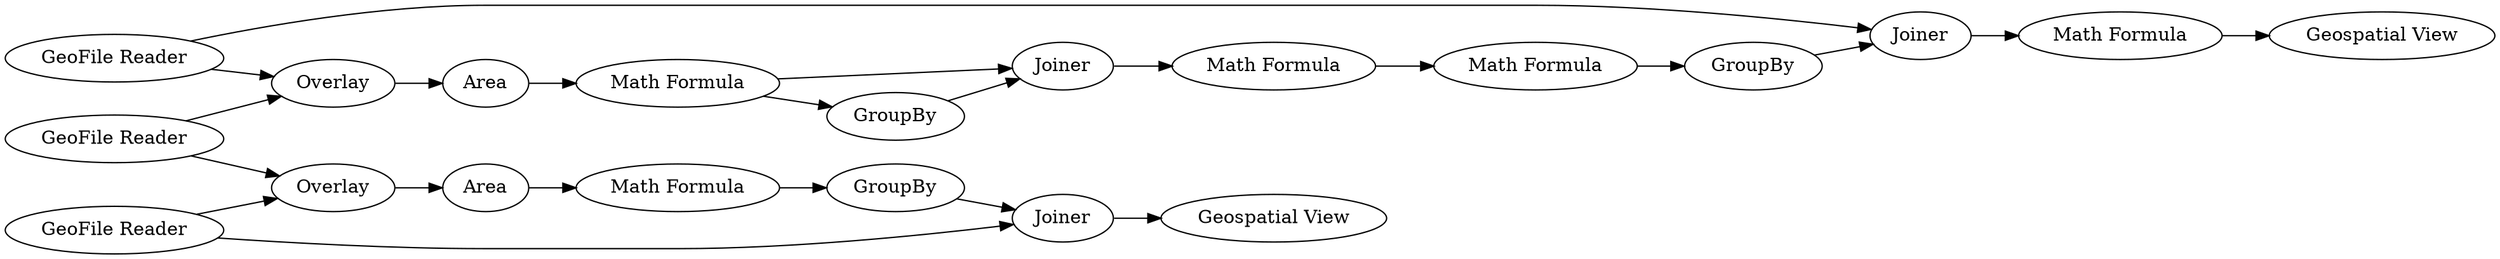 digraph {
	"1737801288887602687_11" [label=Area]
	"1737801288887602687_4" [label=Area]
	"1737801288887602687_1" [label="GeoFile Reader"]
	"1737801288887602687_17" [label=GroupBy]
	"1737801288887602687_10" [label=Overlay]
	"1737801288887602687_15" [label="Math Formula"]
	"1737801288887602687_3" [label=Overlay]
	"1737801288887602687_7" [label=Joiner]
	"1737801288887602687_9" [label="GeoFile Reader"]
	"1737801288887602687_18" [label=Joiner]
	"1737801288887602687_6" [label=GroupBy]
	"1737801288887602687_5" [label="Math Formula"]
	"1737801288887602687_16" [label="Math Formula"]
	"1737801288887602687_8" [label="Geospatial View"]
	"1737801288887602687_19" [label="Math Formula"]
	"1737801288887602687_12" [label="Math Formula"]
	"1737801288887602687_14" [label=Joiner]
	"1737801288887602687_13" [label=GroupBy]
	"1737801288887602687_2" [label="GeoFile Reader"]
	"1737801288887602687_20" [label="Geospatial View"]
	"1737801288887602687_19" -> "1737801288887602687_20"
	"1737801288887602687_16" -> "1737801288887602687_17"
	"1737801288887602687_11" -> "1737801288887602687_12"
	"1737801288887602687_18" -> "1737801288887602687_19"
	"1737801288887602687_17" -> "1737801288887602687_18"
	"1737801288887602687_7" -> "1737801288887602687_8"
	"1737801288887602687_5" -> "1737801288887602687_6"
	"1737801288887602687_10" -> "1737801288887602687_11"
	"1737801288887602687_15" -> "1737801288887602687_16"
	"1737801288887602687_2" -> "1737801288887602687_3"
	"1737801288887602687_2" -> "1737801288887602687_7"
	"1737801288887602687_4" -> "1737801288887602687_5"
	"1737801288887602687_12" -> "1737801288887602687_13"
	"1737801288887602687_3" -> "1737801288887602687_4"
	"1737801288887602687_1" -> "1737801288887602687_3"
	"1737801288887602687_13" -> "1737801288887602687_14"
	"1737801288887602687_6" -> "1737801288887602687_7"
	"1737801288887602687_14" -> "1737801288887602687_15"
	"1737801288887602687_9" -> "1737801288887602687_10"
	"1737801288887602687_9" -> "1737801288887602687_18"
	"1737801288887602687_12" -> "1737801288887602687_14"
	"1737801288887602687_1" -> "1737801288887602687_10"
	rankdir=LR
}
